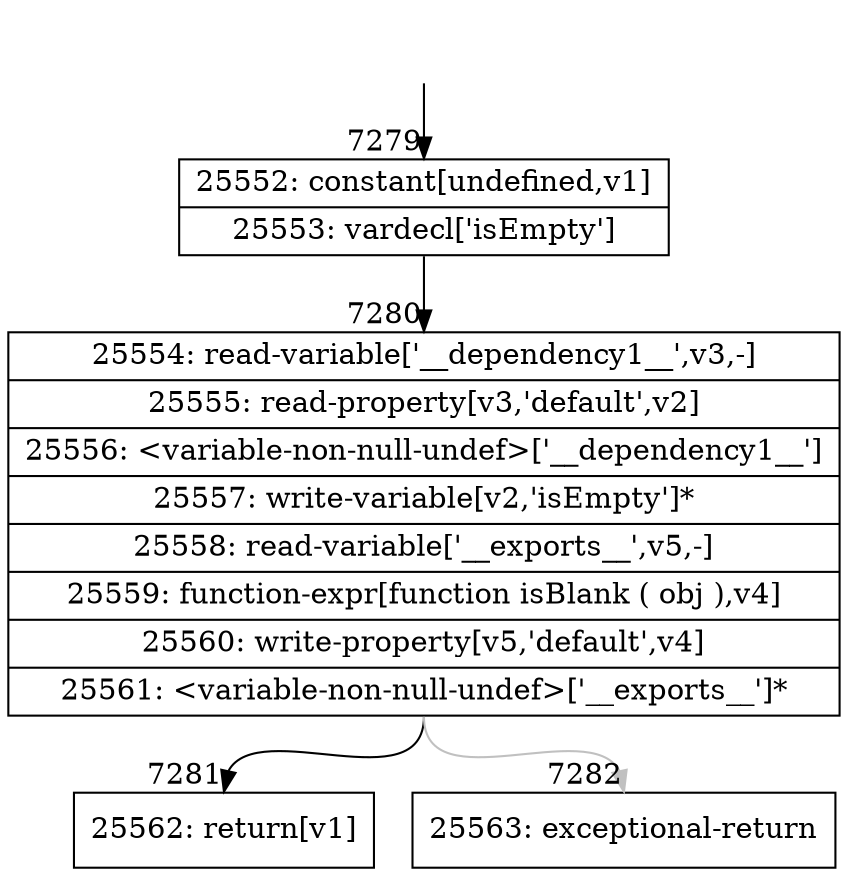 digraph {
rankdir="TD"
BB_entry602[shape=none,label=""];
BB_entry602 -> BB7279 [tailport=s, headport=n, headlabel="    7279"]
BB7279 [shape=record label="{25552: constant[undefined,v1]|25553: vardecl['isEmpty']}" ] 
BB7279 -> BB7280 [tailport=s, headport=n, headlabel="      7280"]
BB7280 [shape=record label="{25554: read-variable['__dependency1__',v3,-]|25555: read-property[v3,'default',v2]|25556: \<variable-non-null-undef\>['__dependency1__']|25557: write-variable[v2,'isEmpty']*|25558: read-variable['__exports__',v5,-]|25559: function-expr[function isBlank ( obj ),v4]|25560: write-property[v5,'default',v4]|25561: \<variable-non-null-undef\>['__exports__']*}" ] 
BB7280 -> BB7281 [tailport=s, headport=n, headlabel="      7281"]
BB7280 -> BB7282 [tailport=s, headport=n, color=gray, headlabel="      7282"]
BB7281 [shape=record label="{25562: return[v1]}" ] 
BB7282 [shape=record label="{25563: exceptional-return}" ] 
//#$~ 13436
}
